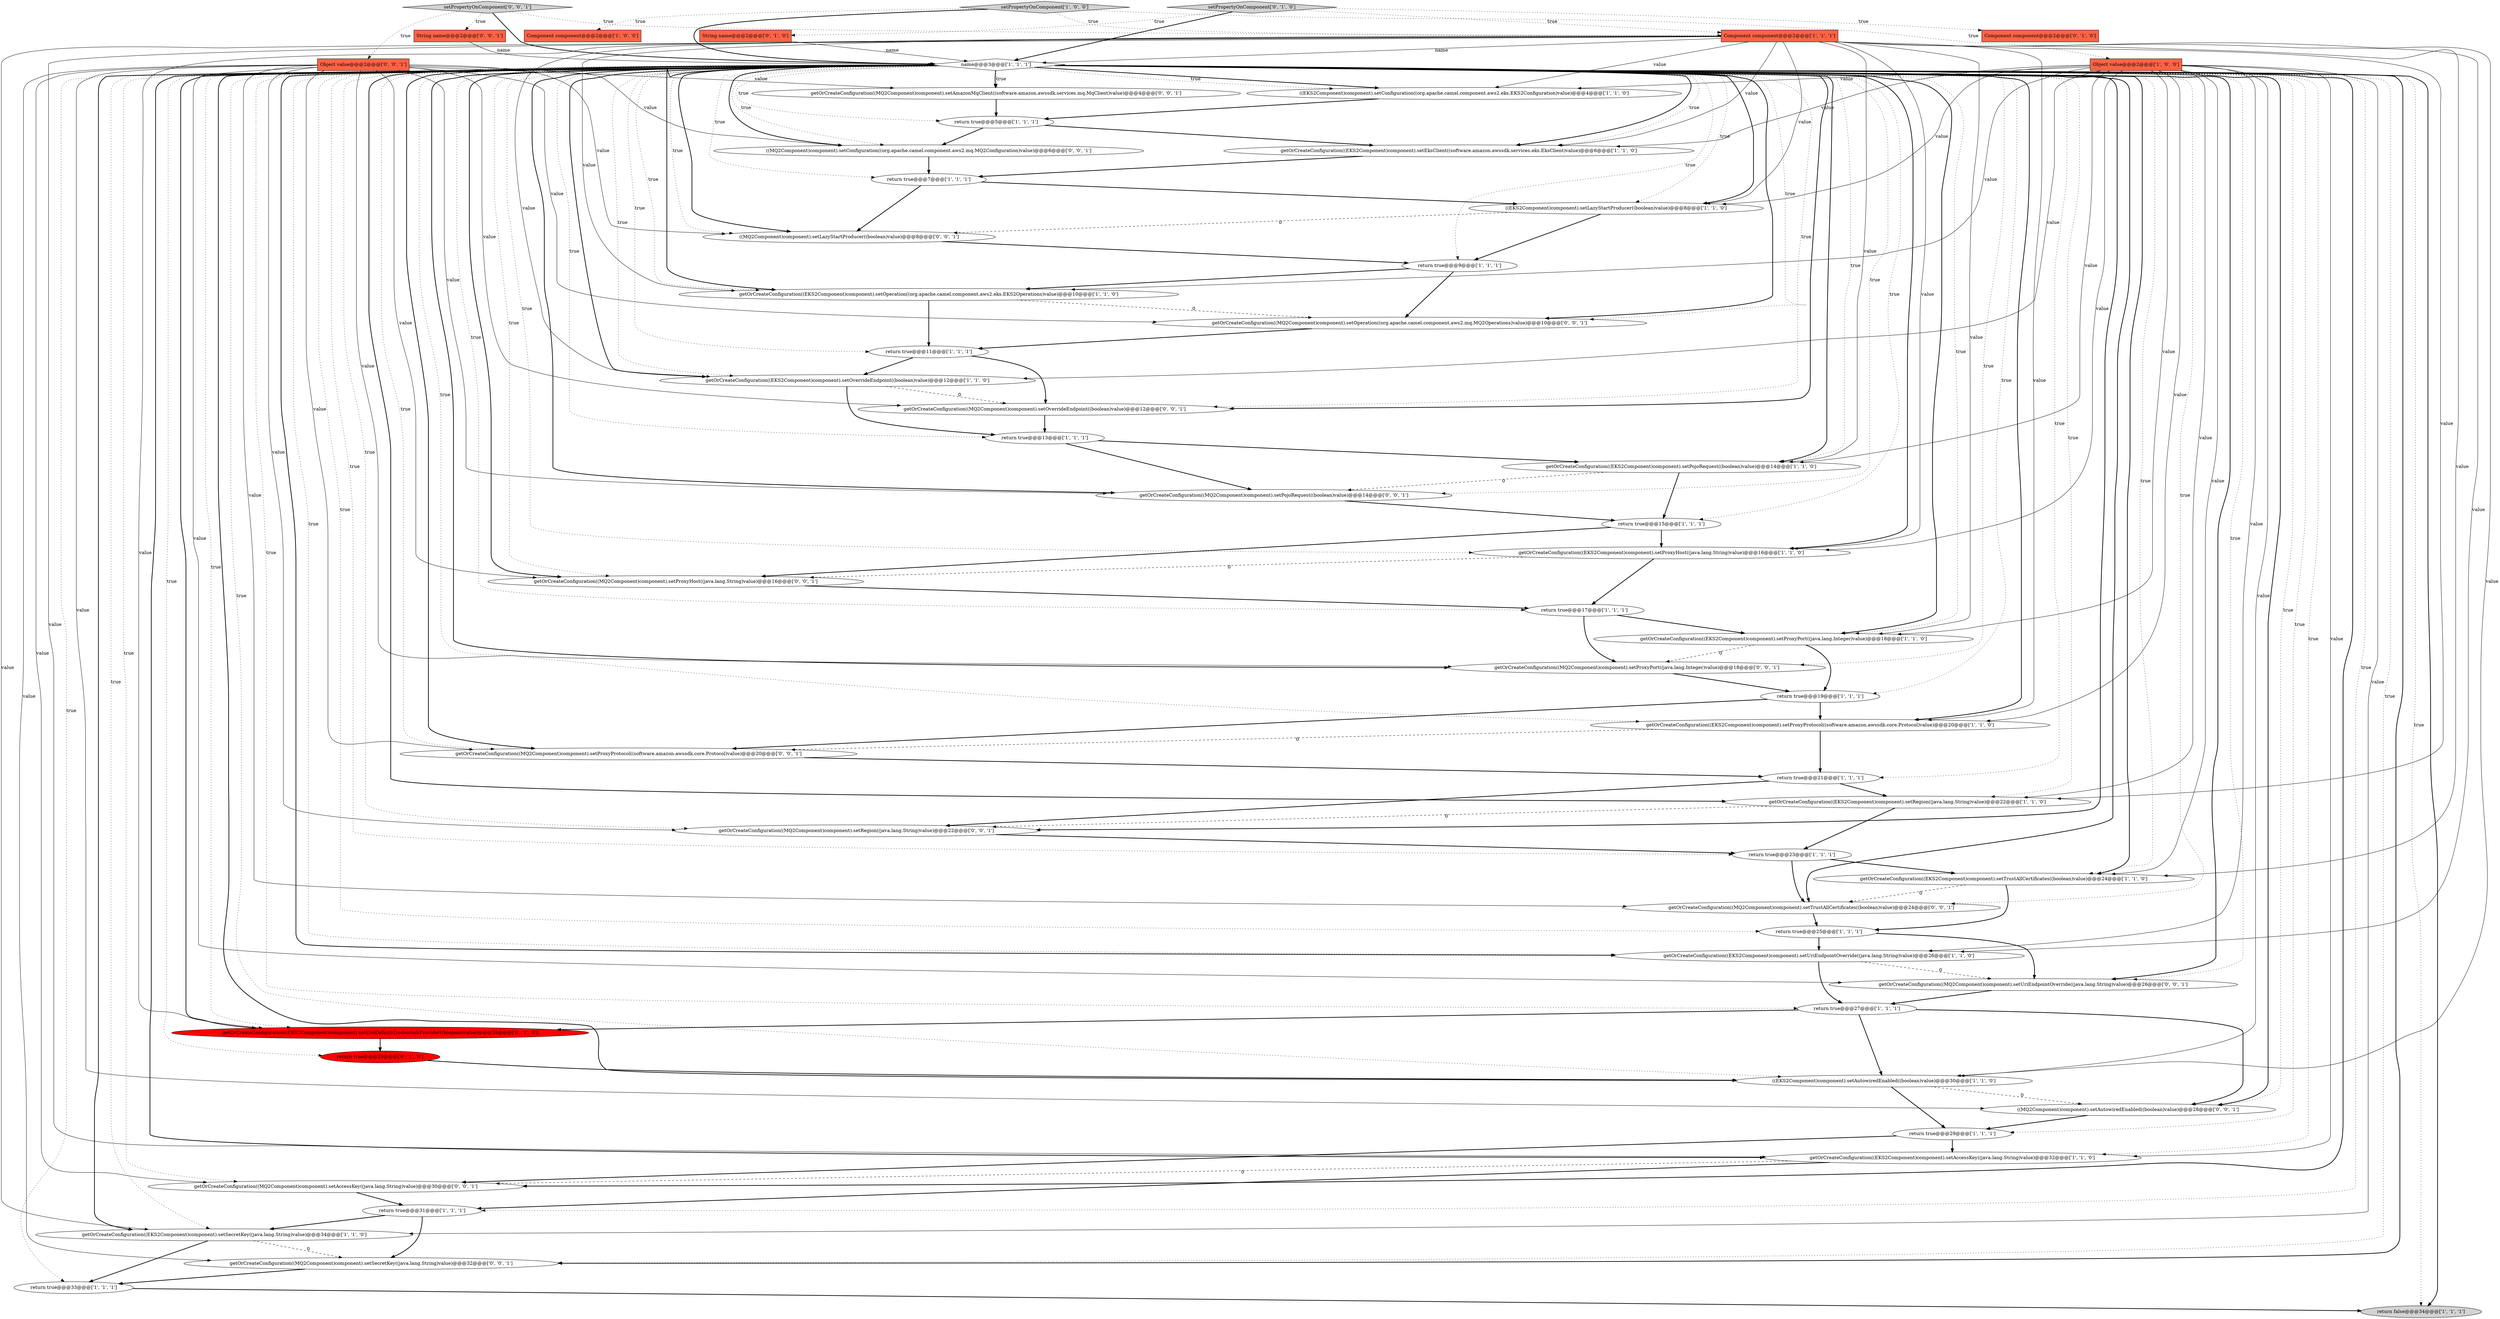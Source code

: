 digraph {
26 [style = filled, label = "return true@@@21@@@['1', '1', '1']", fillcolor = white, shape = ellipse image = "AAA0AAABBB1BBB"];
22 [style = filled, label = "return true@@@15@@@['1', '1', '1']", fillcolor = white, shape = ellipse image = "AAA0AAABBB1BBB"];
4 [style = filled, label = "return true@@@13@@@['1', '1', '1']", fillcolor = white, shape = ellipse image = "AAA0AAABBB1BBB"];
27 [style = filled, label = "getOrCreateConfiguration((EKS2Component)component).setPojoRequest((boolean)value)@@@14@@@['1', '1', '0']", fillcolor = white, shape = ellipse image = "AAA0AAABBB1BBB"];
18 [style = filled, label = "return true@@@5@@@['1', '1', '1']", fillcolor = white, shape = ellipse image = "AAA0AAABBB1BBB"];
9 [style = filled, label = "getOrCreateConfiguration((EKS2Component)component).setOverrideEndpoint((boolean)value)@@@12@@@['1', '1', '0']", fillcolor = white, shape = ellipse image = "AAA0AAABBB1BBB"];
14 [style = filled, label = "getOrCreateConfiguration((EKS2Component)component).setAccessKey((java.lang.String)value)@@@32@@@['1', '1', '0']", fillcolor = white, shape = ellipse image = "AAA0AAABBB1BBB"];
20 [style = filled, label = "Component component@@@2@@@['1', '0', '0']", fillcolor = tomato, shape = box image = "AAA0AAABBB1BBB"];
48 [style = filled, label = "getOrCreateConfiguration((MQ2Component)component).setTrustAllCertificates((boolean)value)@@@24@@@['0', '0', '1']", fillcolor = white, shape = ellipse image = "AAA0AAABBB3BBB"];
32 [style = filled, label = "((EKS2Component)component).setLazyStartProducer((boolean)value)@@@8@@@['1', '1', '0']", fillcolor = white, shape = ellipse image = "AAA0AAABBB1BBB"];
11 [style = filled, label = "return true@@@9@@@['1', '1', '1']", fillcolor = white, shape = ellipse image = "AAA0AAABBB1BBB"];
6 [style = filled, label = "getOrCreateConfiguration((EKS2Component)component).setTrustAllCertificates((boolean)value)@@@24@@@['1', '1', '0']", fillcolor = white, shape = ellipse image = "AAA0AAABBB1BBB"];
19 [style = filled, label = "getOrCreateConfiguration((EKS2Component)component).setProxyPort((java.lang.Integer)value)@@@18@@@['1', '1', '0']", fillcolor = white, shape = ellipse image = "AAA0AAABBB1BBB"];
46 [style = filled, label = "setPropertyOnComponent['0', '0', '1']", fillcolor = lightgray, shape = diamond image = "AAA0AAABBB3BBB"];
23 [style = filled, label = "getOrCreateConfiguration((EKS2Component)component).setProxyProtocol((software.amazon.awssdk.core.Protocol)value)@@@20@@@['1', '1', '0']", fillcolor = white, shape = ellipse image = "AAA0AAABBB1BBB"];
34 [style = filled, label = "return true@@@25@@@['1', '1', '1']", fillcolor = white, shape = ellipse image = "AAA0AAABBB1BBB"];
10 [style = filled, label = "Object value@@@2@@@['1', '0', '0']", fillcolor = tomato, shape = box image = "AAA0AAABBB1BBB"];
52 [style = filled, label = "getOrCreateConfiguration((MQ2Component)component).setProxyPort((java.lang.Integer)value)@@@18@@@['0', '0', '1']", fillcolor = white, shape = ellipse image = "AAA0AAABBB3BBB"];
33 [style = filled, label = "return true@@@19@@@['1', '1', '1']", fillcolor = white, shape = ellipse image = "AAA0AAABBB1BBB"];
17 [style = filled, label = "getOrCreateConfiguration((EKS2Component)component).setUriEndpointOverride((java.lang.String)value)@@@26@@@['1', '1', '0']", fillcolor = white, shape = ellipse image = "AAA0AAABBB1BBB"];
29 [style = filled, label = "Component component@@@2@@@['1', '1', '1']", fillcolor = tomato, shape = box image = "AAA0AAABBB1BBB"];
38 [style = filled, label = "String name@@@2@@@['0', '1', '0']", fillcolor = tomato, shape = box image = "AAA0AAABBB2BBB"];
53 [style = filled, label = "getOrCreateConfiguration((MQ2Component)component).setAmazonMqClient((software.amazon.awssdk.services.mq.MqClient)value)@@@4@@@['0', '0', '1']", fillcolor = white, shape = ellipse image = "AAA0AAABBB3BBB"];
30 [style = filled, label = "getOrCreateConfiguration((EKS2Component)component).setSecretKey((java.lang.String)value)@@@34@@@['1', '1', '0']", fillcolor = white, shape = ellipse image = "AAA0AAABBB1BBB"];
0 [style = filled, label = "return true@@@33@@@['1', '1', '1']", fillcolor = white, shape = ellipse image = "AAA0AAABBB1BBB"];
5 [style = filled, label = "return true@@@11@@@['1', '1', '1']", fillcolor = white, shape = ellipse image = "AAA0AAABBB1BBB"];
47 [style = filled, label = "((MQ2Component)component).setConfiguration((org.apache.camel.component.aws2.mq.MQ2Configuration)value)@@@6@@@['0', '0', '1']", fillcolor = white, shape = ellipse image = "AAA0AAABBB3BBB"];
28 [style = filled, label = "return false@@@34@@@['1', '1', '1']", fillcolor = lightgray, shape = ellipse image = "AAA0AAABBB1BBB"];
1 [style = filled, label = "getOrCreateConfiguration((EKS2Component)component).setEksClient((software.amazon.awssdk.services.eks.EksClient)value)@@@6@@@['1', '1', '0']", fillcolor = white, shape = ellipse image = "AAA0AAABBB1BBB"];
13 [style = filled, label = "getOrCreateConfiguration((EKS2Component)component).setProxyHost((java.lang.String)value)@@@16@@@['1', '1', '0']", fillcolor = white, shape = ellipse image = "AAA0AAABBB1BBB"];
40 [style = filled, label = "getOrCreateConfiguration((EKS2Component)component).setUseDefaultCredentialsProvider((boolean)value)@@@28@@@['0', '1', '0']", fillcolor = red, shape = ellipse image = "AAA1AAABBB2BBB"];
25 [style = filled, label = "name@@@3@@@['1', '1', '1']", fillcolor = white, shape = diamond image = "AAA0AAABBB1BBB"];
37 [style = filled, label = "return true@@@29@@@['0', '1', '0']", fillcolor = red, shape = ellipse image = "AAA1AAABBB2BBB"];
51 [style = filled, label = "getOrCreateConfiguration((MQ2Component)component).setProxyHost((java.lang.String)value)@@@16@@@['0', '0', '1']", fillcolor = white, shape = ellipse image = "AAA0AAABBB3BBB"];
56 [style = filled, label = "getOrCreateConfiguration((MQ2Component)component).setUriEndpointOverride((java.lang.String)value)@@@26@@@['0', '0', '1']", fillcolor = white, shape = ellipse image = "AAA0AAABBB3BBB"];
36 [style = filled, label = "Component component@@@2@@@['0', '1', '0']", fillcolor = tomato, shape = box image = "AAA0AAABBB2BBB"];
31 [style = filled, label = "return true@@@29@@@['1', '1', '1']", fillcolor = white, shape = ellipse image = "AAA0AAABBB1BBB"];
55 [style = filled, label = "getOrCreateConfiguration((MQ2Component)component).setSecretKey((java.lang.String)value)@@@32@@@['0', '0', '1']", fillcolor = white, shape = ellipse image = "AAA0AAABBB3BBB"];
45 [style = filled, label = "String name@@@2@@@['0', '0', '1']", fillcolor = tomato, shape = box image = "AAA0AAABBB3BBB"];
57 [style = filled, label = "getOrCreateConfiguration((MQ2Component)component).setOverrideEndpoint((boolean)value)@@@12@@@['0', '0', '1']", fillcolor = white, shape = ellipse image = "AAA0AAABBB3BBB"];
54 [style = filled, label = "getOrCreateConfiguration((MQ2Component)component).setProxyProtocol((software.amazon.awssdk.core.Protocol)value)@@@20@@@['0', '0', '1']", fillcolor = white, shape = ellipse image = "AAA0AAABBB3BBB"];
3 [style = filled, label = "return true@@@7@@@['1', '1', '1']", fillcolor = white, shape = ellipse image = "AAA0AAABBB1BBB"];
43 [style = filled, label = "Object value@@@2@@@['0', '0', '1']", fillcolor = tomato, shape = box image = "AAA0AAABBB3BBB"];
49 [style = filled, label = "getOrCreateConfiguration((MQ2Component)component).setPojoRequest((boolean)value)@@@14@@@['0', '0', '1']", fillcolor = white, shape = ellipse image = "AAA0AAABBB3BBB"];
41 [style = filled, label = "((MQ2Component)component).setAutowiredEnabled((boolean)value)@@@28@@@['0', '0', '1']", fillcolor = white, shape = ellipse image = "AAA0AAABBB3BBB"];
12 [style = filled, label = "getOrCreateConfiguration((EKS2Component)component).setOperation((org.apache.camel.component.aws2.eks.EKS2Operations)value)@@@10@@@['1', '1', '0']", fillcolor = white, shape = ellipse image = "AAA0AAABBB1BBB"];
35 [style = filled, label = "return true@@@17@@@['1', '1', '1']", fillcolor = white, shape = ellipse image = "AAA0AAABBB1BBB"];
42 [style = filled, label = "((MQ2Component)component).setLazyStartProducer((boolean)value)@@@8@@@['0', '0', '1']", fillcolor = white, shape = ellipse image = "AAA0AAABBB3BBB"];
58 [style = filled, label = "getOrCreateConfiguration((MQ2Component)component).setOperation((org.apache.camel.component.aws2.mq.MQ2Operations)value)@@@10@@@['0', '0', '1']", fillcolor = white, shape = ellipse image = "AAA0AAABBB3BBB"];
8 [style = filled, label = "return true@@@31@@@['1', '1', '1']", fillcolor = white, shape = ellipse image = "AAA0AAABBB1BBB"];
44 [style = filled, label = "getOrCreateConfiguration((MQ2Component)component).setAccessKey((java.lang.String)value)@@@30@@@['0', '0', '1']", fillcolor = white, shape = ellipse image = "AAA0AAABBB3BBB"];
50 [style = filled, label = "getOrCreateConfiguration((MQ2Component)component).setRegion((java.lang.String)value)@@@22@@@['0', '0', '1']", fillcolor = white, shape = ellipse image = "AAA0AAABBB3BBB"];
2 [style = filled, label = "setPropertyOnComponent['1', '0', '0']", fillcolor = lightgray, shape = diamond image = "AAA0AAABBB1BBB"];
15 [style = filled, label = "((EKS2Component)component).setConfiguration((org.apache.camel.component.aws2.eks.EKS2Configuration)value)@@@4@@@['1', '1', '0']", fillcolor = white, shape = ellipse image = "AAA0AAABBB1BBB"];
7 [style = filled, label = "((EKS2Component)component).setAutowiredEnabled((boolean)value)@@@30@@@['1', '1', '0']", fillcolor = white, shape = ellipse image = "AAA0AAABBB1BBB"];
39 [style = filled, label = "setPropertyOnComponent['0', '1', '0']", fillcolor = lightgray, shape = diamond image = "AAA0AAABBB2BBB"];
24 [style = filled, label = "return true@@@23@@@['1', '1', '1']", fillcolor = white, shape = ellipse image = "AAA0AAABBB1BBB"];
16 [style = filled, label = "getOrCreateConfiguration((EKS2Component)component).setRegion((java.lang.String)value)@@@22@@@['1', '1', '0']", fillcolor = white, shape = ellipse image = "AAA0AAABBB1BBB"];
21 [style = filled, label = "return true@@@27@@@['1', '1', '1']", fillcolor = white, shape = ellipse image = "AAA0AAABBB1BBB"];
8->30 [style = bold, label=""];
25->49 [style = bold, label=""];
29->40 [style = solid, label="value"];
39->36 [style = dotted, label="true"];
29->13 [style = solid, label="value"];
25->1 [style = bold, label=""];
44->8 [style = bold, label=""];
12->5 [style = bold, label=""];
25->52 [style = bold, label=""];
5->9 [style = bold, label=""];
46->25 [style = bold, label=""];
10->17 [style = solid, label="value"];
25->30 [style = bold, label=""];
25->4 [style = dotted, label="true"];
25->35 [style = dotted, label="true"];
25->53 [style = bold, label=""];
10->13 [style = solid, label="value"];
25->28 [style = dotted, label="true"];
25->14 [style = bold, label=""];
7->31 [style = bold, label=""];
25->48 [style = bold, label=""];
17->56 [style = dashed, label="0"];
25->6 [style = bold, label=""];
43->41 [style = solid, label="value"];
25->11 [style = dotted, label="true"];
25->44 [style = bold, label=""];
12->58 [style = dashed, label="0"];
49->22 [style = bold, label=""];
25->18 [style = dotted, label="true"];
43->53 [style = solid, label="value"];
29->19 [style = solid, label="value"];
43->56 [style = solid, label="value"];
10->27 [style = solid, label="value"];
43->54 [style = solid, label="value"];
25->50 [style = dotted, label="true"];
14->44 [style = dashed, label="0"];
34->17 [style = bold, label=""];
25->58 [style = bold, label=""];
13->51 [style = dashed, label="0"];
25->19 [style = bold, label=""];
10->23 [style = solid, label="value"];
25->47 [style = dotted, label="true"];
25->15 [style = bold, label=""];
25->19 [style = dotted, label="true"];
32->11 [style = bold, label=""];
2->25 [style = bold, label=""];
17->21 [style = bold, label=""];
48->34 [style = bold, label=""];
54->26 [style = bold, label=""];
22->13 [style = bold, label=""];
25->40 [style = bold, label=""];
25->21 [style = dotted, label="true"];
2->10 [style = dotted, label="true"];
25->44 [style = dotted, label="true"];
40->37 [style = bold, label=""];
25->57 [style = bold, label=""];
2->20 [style = dotted, label="true"];
31->14 [style = bold, label=""];
25->51 [style = bold, label=""];
25->32 [style = dotted, label="true"];
25->47 [style = bold, label=""];
25->28 [style = bold, label=""];
46->29 [style = dotted, label="true"];
29->32 [style = solid, label="value"];
2->29 [style = dotted, label="true"];
25->55 [style = bold, label=""];
29->7 [style = solid, label="value"];
43->58 [style = solid, label="value"];
25->57 [style = dotted, label="true"];
21->41 [style = bold, label=""];
10->14 [style = solid, label="value"];
25->48 [style = dotted, label="true"];
19->52 [style = dashed, label="0"];
25->12 [style = dotted, label="true"];
29->1 [style = solid, label="value"];
11->12 [style = bold, label=""];
29->23 [style = solid, label="value"];
25->54 [style = dotted, label="true"];
25->7 [style = bold, label=""];
27->22 [style = bold, label=""];
51->35 [style = bold, label=""];
35->52 [style = bold, label=""];
39->29 [style = dotted, label="true"];
33->23 [style = bold, label=""];
5->57 [style = bold, label=""];
25->49 [style = dotted, label="true"];
25->27 [style = bold, label=""];
25->5 [style = dotted, label="true"];
10->15 [style = solid, label="value"];
26->16 [style = bold, label=""];
25->15 [style = dotted, label="true"];
18->1 [style = bold, label=""];
25->42 [style = dotted, label="true"];
45->25 [style = solid, label="name"];
25->52 [style = dotted, label="true"];
56->21 [style = bold, label=""];
29->30 [style = solid, label="value"];
25->6 [style = dotted, label="true"];
46->45 [style = dotted, label="true"];
21->7 [style = bold, label=""];
14->8 [style = bold, label=""];
25->23 [style = dotted, label="true"];
39->25 [style = bold, label=""];
8->55 [style = bold, label=""];
10->19 [style = solid, label="value"];
29->12 [style = solid, label="value"];
25->55 [style = dotted, label="true"];
11->58 [style = bold, label=""];
25->26 [style = dotted, label="true"];
25->53 [style = dotted, label="true"];
10->30 [style = solid, label="value"];
25->8 [style = dotted, label="true"];
10->7 [style = solid, label="value"];
19->33 [style = bold, label=""];
47->3 [style = bold, label=""];
6->34 [style = bold, label=""];
18->47 [style = bold, label=""];
25->31 [style = dotted, label="true"];
52->33 [style = bold, label=""];
25->41 [style = bold, label=""];
16->24 [style = bold, label=""];
25->9 [style = bold, label=""];
1->3 [style = bold, label=""];
6->48 [style = dashed, label="0"];
25->24 [style = dotted, label="true"];
25->13 [style = dotted, label="true"];
25->16 [style = bold, label=""];
25->17 [style = bold, label=""];
3->42 [style = bold, label=""];
25->7 [style = dotted, label="true"];
37->7 [style = bold, label=""];
10->1 [style = solid, label="value"];
43->42 [style = solid, label="value"];
34->56 [style = bold, label=""];
29->27 [style = solid, label="value"];
43->50 [style = solid, label="value"];
22->51 [style = bold, label=""];
29->9 [style = solid, label="value"];
31->44 [style = bold, label=""];
42->11 [style = bold, label=""];
43->47 [style = solid, label="value"];
43->55 [style = solid, label="value"];
25->42 [style = bold, label=""];
10->12 [style = solid, label="value"];
41->31 [style = bold, label=""];
10->16 [style = solid, label="value"];
30->0 [style = bold, label=""];
7->41 [style = dashed, label="0"];
29->6 [style = solid, label="value"];
43->51 [style = solid, label="value"];
25->54 [style = bold, label=""];
38->25 [style = solid, label="name"];
25->16 [style = dotted, label="true"];
57->4 [style = bold, label=""];
50->24 [style = bold, label=""];
25->1 [style = dotted, label="true"];
43->52 [style = solid, label="value"];
25->33 [style = dotted, label="true"];
25->37 [style = dotted, label="true"];
29->25 [style = solid, label="name"];
27->49 [style = dashed, label="0"];
29->17 [style = solid, label="value"];
25->13 [style = bold, label=""];
25->34 [style = dotted, label="true"];
25->23 [style = bold, label=""];
25->56 [style = bold, label=""];
53->18 [style = bold, label=""];
9->4 [style = bold, label=""];
43->48 [style = solid, label="value"];
39->38 [style = dotted, label="true"];
35->19 [style = bold, label=""];
9->57 [style = dashed, label="0"];
25->32 [style = bold, label=""];
23->26 [style = bold, label=""];
25->51 [style = dotted, label="true"];
25->58 [style = dotted, label="true"];
30->55 [style = dashed, label="0"];
25->0 [style = dotted, label="true"];
25->14 [style = dotted, label="true"];
55->0 [style = bold, label=""];
25->41 [style = dotted, label="true"];
15->18 [style = bold, label=""];
43->49 [style = solid, label="value"];
29->15 [style = solid, label="value"];
10->6 [style = solid, label="value"];
10->32 [style = solid, label="value"];
23->54 [style = dashed, label="0"];
25->9 [style = dotted, label="true"];
43->44 [style = solid, label="value"];
29->14 [style = solid, label="value"];
25->40 [style = dotted, label="true"];
4->49 [style = bold, label=""];
25->12 [style = bold, label=""];
25->17 [style = dotted, label="true"];
26->50 [style = bold, label=""];
4->27 [style = bold, label=""];
10->9 [style = solid, label="value"];
43->57 [style = solid, label="value"];
25->56 [style = dotted, label="true"];
58->5 [style = bold, label=""];
25->22 [style = dotted, label="true"];
32->42 [style = dashed, label="0"];
16->50 [style = dashed, label="0"];
25->3 [style = dotted, label="true"];
21->40 [style = bold, label=""];
25->27 [style = dotted, label="true"];
3->32 [style = bold, label=""];
25->30 [style = dotted, label="true"];
29->16 [style = solid, label="value"];
13->35 [style = bold, label=""];
24->6 [style = bold, label=""];
25->50 [style = bold, label=""];
33->54 [style = bold, label=""];
24->48 [style = bold, label=""];
0->28 [style = bold, label=""];
46->43 [style = dotted, label="true"];
}
